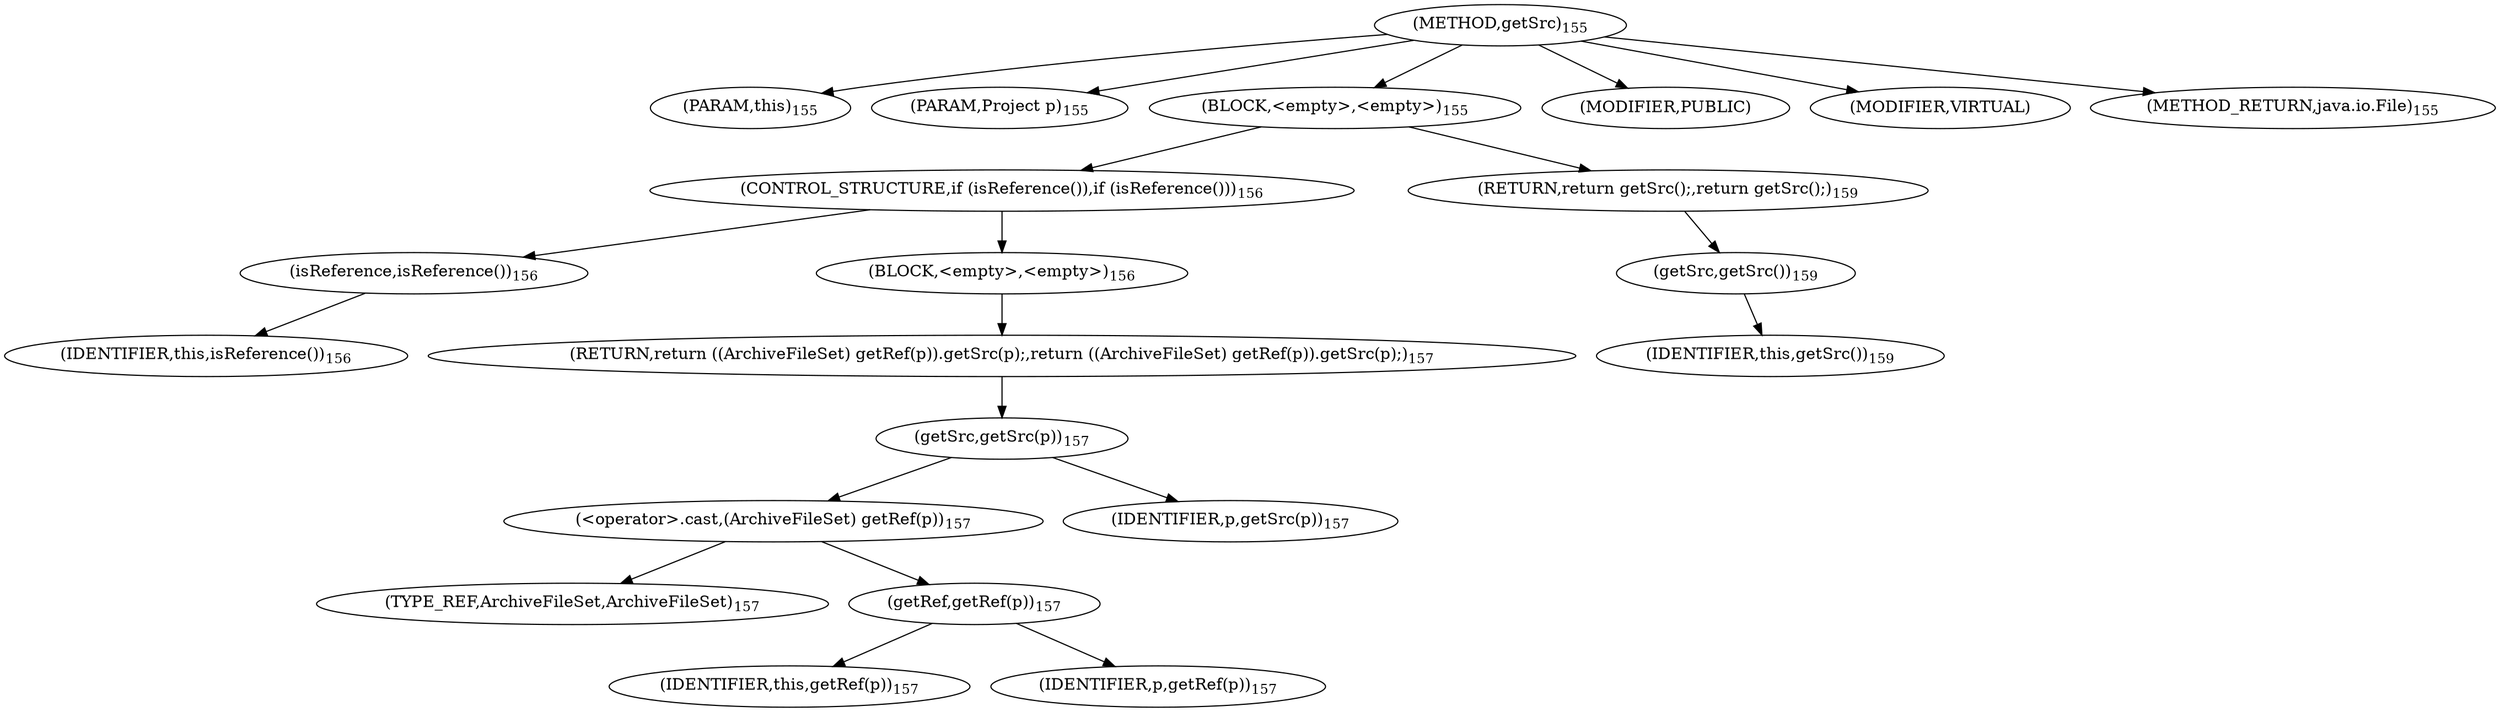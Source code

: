 digraph "getSrc" {  
"459" [label = <(METHOD,getSrc)<SUB>155</SUB>> ]
"20" [label = <(PARAM,this)<SUB>155</SUB>> ]
"460" [label = <(PARAM,Project p)<SUB>155</SUB>> ]
"461" [label = <(BLOCK,&lt;empty&gt;,&lt;empty&gt;)<SUB>155</SUB>> ]
"462" [label = <(CONTROL_STRUCTURE,if (isReference()),if (isReference()))<SUB>156</SUB>> ]
"463" [label = <(isReference,isReference())<SUB>156</SUB>> ]
"19" [label = <(IDENTIFIER,this,isReference())<SUB>156</SUB>> ]
"464" [label = <(BLOCK,&lt;empty&gt;,&lt;empty&gt;)<SUB>156</SUB>> ]
"465" [label = <(RETURN,return ((ArchiveFileSet) getRef(p)).getSrc(p);,return ((ArchiveFileSet) getRef(p)).getSrc(p);)<SUB>157</SUB>> ]
"466" [label = <(getSrc,getSrc(p))<SUB>157</SUB>> ]
"467" [label = <(&lt;operator&gt;.cast,(ArchiveFileSet) getRef(p))<SUB>157</SUB>> ]
"468" [label = <(TYPE_REF,ArchiveFileSet,ArchiveFileSet)<SUB>157</SUB>> ]
"469" [label = <(getRef,getRef(p))<SUB>157</SUB>> ]
"21" [label = <(IDENTIFIER,this,getRef(p))<SUB>157</SUB>> ]
"470" [label = <(IDENTIFIER,p,getRef(p))<SUB>157</SUB>> ]
"471" [label = <(IDENTIFIER,p,getSrc(p))<SUB>157</SUB>> ]
"472" [label = <(RETURN,return getSrc();,return getSrc();)<SUB>159</SUB>> ]
"473" [label = <(getSrc,getSrc())<SUB>159</SUB>> ]
"22" [label = <(IDENTIFIER,this,getSrc())<SUB>159</SUB>> ]
"474" [label = <(MODIFIER,PUBLIC)> ]
"475" [label = <(MODIFIER,VIRTUAL)> ]
"476" [label = <(METHOD_RETURN,java.io.File)<SUB>155</SUB>> ]
  "459" -> "20" 
  "459" -> "460" 
  "459" -> "461" 
  "459" -> "474" 
  "459" -> "475" 
  "459" -> "476" 
  "461" -> "462" 
  "461" -> "472" 
  "462" -> "463" 
  "462" -> "464" 
  "463" -> "19" 
  "464" -> "465" 
  "465" -> "466" 
  "466" -> "467" 
  "466" -> "471" 
  "467" -> "468" 
  "467" -> "469" 
  "469" -> "21" 
  "469" -> "470" 
  "472" -> "473" 
  "473" -> "22" 
}
